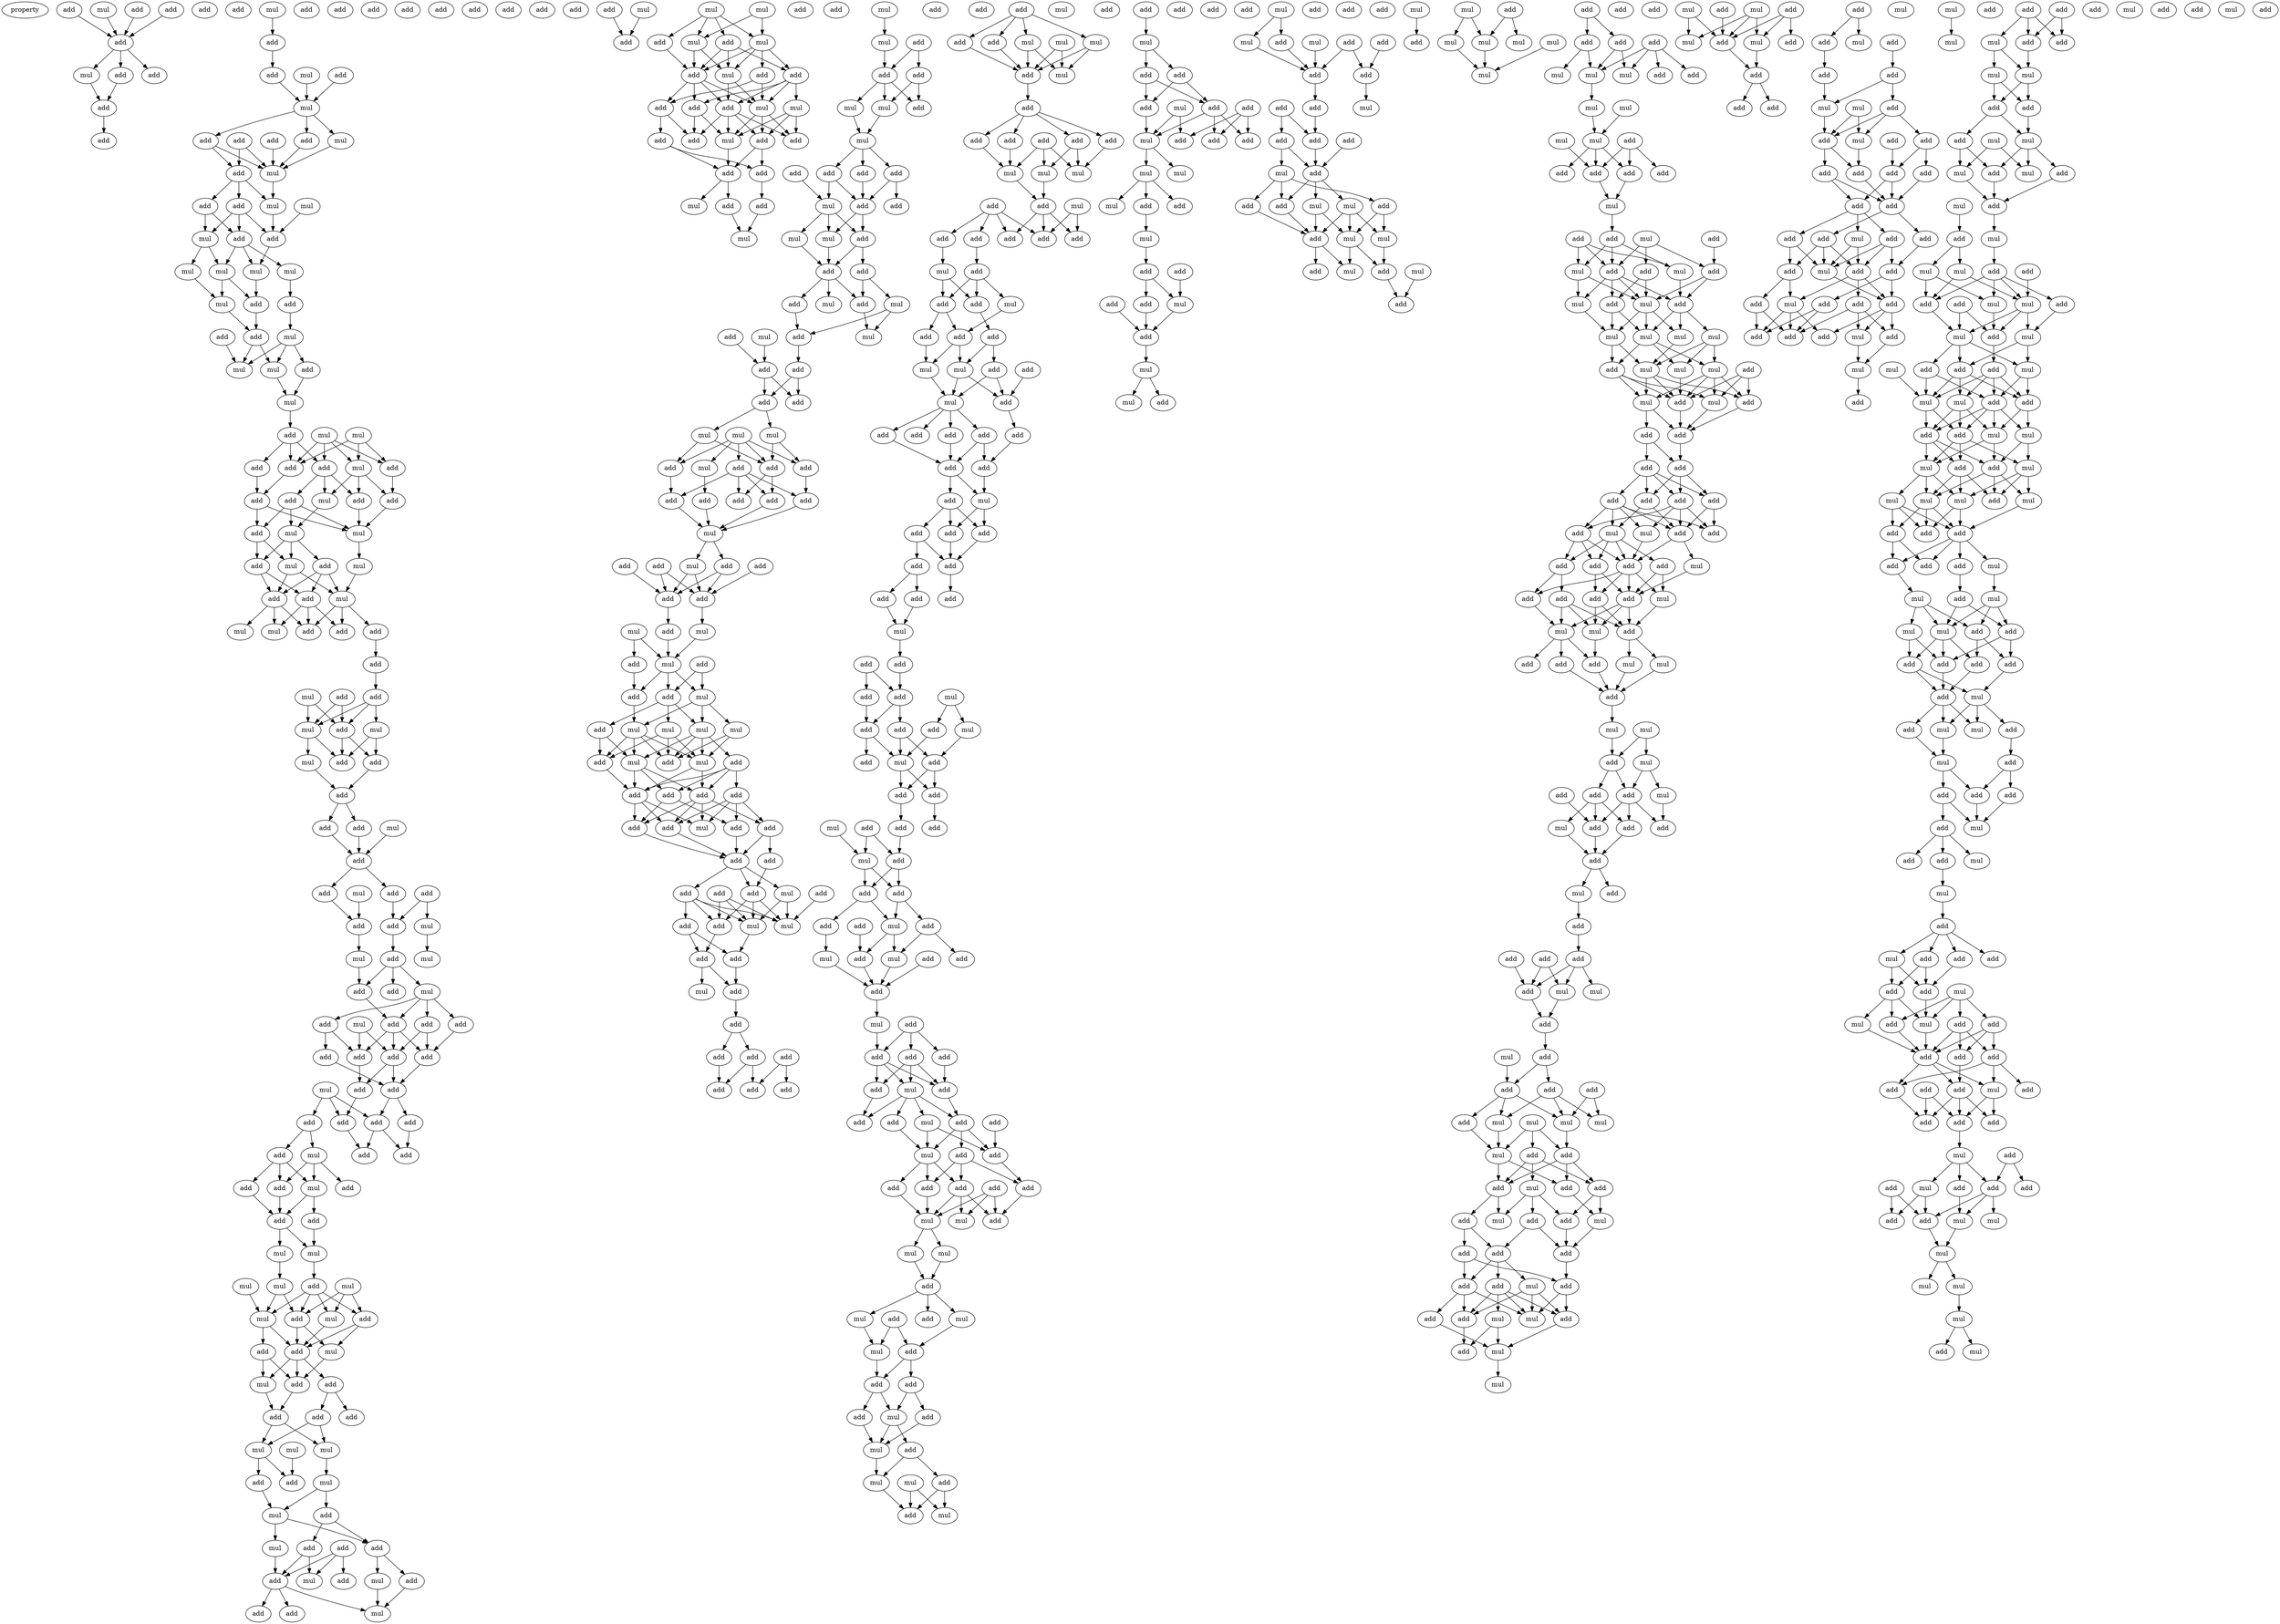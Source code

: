digraph {
    node [fontcolor=black]
    property [mul=2,lf=1.3]
    0 [ label = add ];
    1 [ label = add ];
    2 [ label = mul ];
    3 [ label = add ];
    4 [ label = add ];
    5 [ label = add ];
    6 [ label = mul ];
    7 [ label = add ];
    8 [ label = add ];
    9 [ label = add ];
    10 [ label = add ];
    11 [ label = mul ];
    12 [ label = add ];
    13 [ label = add ];
    14 [ label = add ];
    15 [ label = add ];
    16 [ label = mul ];
    17 [ label = add ];
    18 [ label = add ];
    19 [ label = mul ];
    20 [ label = add ];
    21 [ label = add ];
    22 [ label = mul ];
    23 [ label = add ];
    24 [ label = add ];
    25 [ label = mul ];
    26 [ label = add ];
    27 [ label = add ];
    28 [ label = add ];
    29 [ label = mul ];
    30 [ label = mul ];
    31 [ label = mul ];
    32 [ label = add ];
    33 [ label = add ];
    34 [ label = mul ];
    35 [ label = mul ];
    36 [ label = mul ];
    37 [ label = mul ];
    38 [ label = add ];
    39 [ label = add ];
    40 [ label = mul ];
    41 [ label = add ];
    42 [ label = add ];
    43 [ label = add ];
    44 [ label = mul ];
    45 [ label = add ];
    46 [ label = mul ];
    47 [ label = mul ];
    48 [ label = add ];
    49 [ label = mul ];
    50 [ label = mul ];
    51 [ label = mul ];
    52 [ label = add ];
    53 [ label = add ];
    54 [ label = add ];
    55 [ label = mul ];
    56 [ label = add ];
    57 [ label = add ];
    58 [ label = mul ];
    59 [ label = add ];
    60 [ label = add ];
    61 [ label = add ];
    62 [ label = add ];
    63 [ label = add ];
    64 [ label = mul ];
    65 [ label = mul ];
    66 [ label = add ];
    67 [ label = mul ];
    68 [ label = mul ];
    69 [ label = add ];
    70 [ label = mul ];
    71 [ label = add ];
    72 [ label = add ];
    73 [ label = add ];
    74 [ label = add ];
    75 [ label = mul ];
    76 [ label = add ];
    77 [ label = mul ];
    78 [ label = add ];
    79 [ label = add ];
    80 [ label = mul ];
    81 [ label = add ];
    82 [ label = add ];
    83 [ label = mul ];
    84 [ label = add ];
    85 [ label = mul ];
    86 [ label = add ];
    87 [ label = mul ];
    88 [ label = add ];
    89 [ label = add ];
    90 [ label = add ];
    91 [ label = add ];
    92 [ label = add ];
    93 [ label = mul ];
    94 [ label = add ];
    95 [ label = add ];
    96 [ label = add ];
    97 [ label = mul ];
    98 [ label = add ];
    99 [ label = add ];
    100 [ label = add ];
    101 [ label = add ];
    102 [ label = mul ];
    103 [ label = mul ];
    104 [ label = add ];
    105 [ label = mul ];
    106 [ label = mul ];
    107 [ label = add ];
    108 [ label = add ];
    109 [ label = mul ];
    110 [ label = add ];
    111 [ label = add ];
    112 [ label = add ];
    113 [ label = add ];
    114 [ label = add ];
    115 [ label = add ];
    116 [ label = add ];
    117 [ label = add ];
    118 [ label = mul ];
    119 [ label = add ];
    120 [ label = add ];
    121 [ label = add ];
    122 [ label = add ];
    123 [ label = add ];
    124 [ label = add ];
    125 [ label = add ];
    126 [ label = add ];
    127 [ label = mul ];
    128 [ label = add ];
    129 [ label = add ];
    130 [ label = add ];
    131 [ label = mul ];
    132 [ label = add ];
    133 [ label = add ];
    134 [ label = add ];
    135 [ label = mul ];
    136 [ label = mul ];
    137 [ label = mul ];
    138 [ label = mul ];
    139 [ label = add ];
    140 [ label = mul ];
    141 [ label = mul ];
    142 [ label = add ];
    143 [ label = add ];
    144 [ label = mul ];
    145 [ label = mul ];
    146 [ label = add ];
    147 [ label = add ];
    148 [ label = add ];
    149 [ label = mul ];
    150 [ label = add ];
    151 [ label = add ];
    152 [ label = add ];
    153 [ label = add ];
    154 [ label = mul ];
    155 [ label = mul ];
    156 [ label = mul ];
    157 [ label = mul ];
    158 [ label = add ];
    159 [ label = add ];
    160 [ label = mul ];
    161 [ label = add ];
    162 [ label = add ];
    163 [ label = add ];
    164 [ label = add ];
    165 [ label = mul ];
    166 [ label = add ];
    167 [ label = add ];
    168 [ label = add ];
    169 [ label = mul ];
    170 [ label = mul ];
    171 [ label = add ];
    172 [ label = mul ];
    173 [ label = add ];
    174 [ label = add ];
    175 [ label = add ];
    176 [ label = add ];
    177 [ label = mul ];
    178 [ label = add ];
    179 [ label = mul ];
    180 [ label = add ];
    181 [ label = mul ];
    182 [ label = mul ];
    183 [ label = add ];
    184 [ label = mul ];
    185 [ label = add ];
    186 [ label = add ];
    187 [ label = add ];
    188 [ label = add ];
    189 [ label = mul ];
    190 [ label = mul ];
    191 [ label = add ];
    192 [ label = add ];
    193 [ label = mul ];
    194 [ label = add ];
    195 [ label = mul ];
    196 [ label = add ];
    197 [ label = add ];
    198 [ label = add ];
    199 [ label = add ];
    200 [ label = add ];
    201 [ label = add ];
    202 [ label = add ];
    203 [ label = add ];
    204 [ label = add ];
    205 [ label = mul ];
    206 [ label = mul ];
    207 [ label = mul ];
    208 [ label = mul ];
    209 [ label = add ];
    210 [ label = add ];
    211 [ label = add ];
    212 [ label = add ];
    213 [ label = mul ];
    214 [ label = mul ];
    215 [ label = mul ];
    216 [ label = add ];
    217 [ label = add ];
    218 [ label = add ];
    219 [ label = add ];
    220 [ label = add ];
    221 [ label = add ];
    222 [ label = mul ];
    223 [ label = add ];
    224 [ label = mul ];
    225 [ label = add ];
    226 [ label = mul ];
    227 [ label = add ];
    228 [ label = add ];
    229 [ label = add ];
    230 [ label = add ];
    231 [ label = mul ];
    232 [ label = mul ];
    233 [ label = add ];
    234 [ label = add ];
    235 [ label = mul ];
    236 [ label = mul ];
    237 [ label = add ];
    238 [ label = add ];
    239 [ label = add ];
    240 [ label = add ];
    241 [ label = mul ];
    242 [ label = mul ];
    243 [ label = mul ];
    244 [ label = add ];
    245 [ label = add ];
    246 [ label = add ];
    247 [ label = add ];
    248 [ label = mul ];
    249 [ label = add ];
    250 [ label = add ];
    251 [ label = add ];
    252 [ label = add ];
    253 [ label = add ];
    254 [ label = mul ];
    255 [ label = add ];
    256 [ label = add ];
    257 [ label = add ];
    258 [ label = mul ];
    259 [ label = add ];
    260 [ label = add ];
    261 [ label = add ];
    262 [ label = add ];
    263 [ label = mul ];
    264 [ label = mul ];
    265 [ label = add ];
    266 [ label = mul ];
    267 [ label = add ];
    268 [ label = mul ];
    269 [ label = add ];
    270 [ label = add ];
    271 [ label = mul ];
    272 [ label = mul ];
    273 [ label = add ];
    274 [ label = mul ];
    275 [ label = mul ];
    276 [ label = add ];
    277 [ label = add ];
    278 [ label = mul ];
    279 [ label = mul ];
    280 [ label = add ];
    281 [ label = add ];
    282 [ label = add ];
    283 [ label = add ];
    284 [ label = add ];
    285 [ label = mul ];
    286 [ label = add ];
    287 [ label = add ];
    288 [ label = add ];
    289 [ label = add ];
    290 [ label = add ];
    291 [ label = add ];
    292 [ label = mul ];
    293 [ label = add ];
    294 [ label = add ];
    295 [ label = add ];
    296 [ label = add ];
    297 [ label = mul ];
    298 [ label = mul ];
    299 [ label = add ];
    300 [ label = add ];
    301 [ label = add ];
    302 [ label = add ];
    303 [ label = add ];
    304 [ label = mul ];
    305 [ label = add ];
    306 [ label = add ];
    307 [ label = add ];
    308 [ label = add ];
    309 [ label = add ];
    310 [ label = add ];
    311 [ label = add ];
    312 [ label = add ];
    313 [ label = add ];
    314 [ label = mul ];
    315 [ label = add ];
    316 [ label = mul ];
    317 [ label = mul ];
    318 [ label = add ];
    319 [ label = add ];
    320 [ label = mul ];
    321 [ label = add ];
    322 [ label = add ];
    323 [ label = add ];
    324 [ label = add ];
    325 [ label = add ];
    326 [ label = add ];
    327 [ label = mul ];
    328 [ label = mul ];
    329 [ label = mul ];
    330 [ label = add ];
    331 [ label = mul ];
    332 [ label = add ];
    333 [ label = add ];
    334 [ label = add ];
    335 [ label = add ];
    336 [ label = add ];
    337 [ label = add ];
    338 [ label = mul ];
    339 [ label = add ];
    340 [ label = add ];
    341 [ label = add ];
    342 [ label = mul ];
    343 [ label = add ];
    344 [ label = add ];
    345 [ label = add ];
    346 [ label = mul ];
    347 [ label = mul ];
    348 [ label = add ];
    349 [ label = add ];
    350 [ label = mul ];
    351 [ label = add ];
    352 [ label = add ];
    353 [ label = add ];
    354 [ label = add ];
    355 [ label = add ];
    356 [ label = add ];
    357 [ label = add ];
    358 [ label = add ];
    359 [ label = mul ];
    360 [ label = add ];
    361 [ label = add ];
    362 [ label = add ];
    363 [ label = add ];
    364 [ label = add ];
    365 [ label = add ];
    366 [ label = add ];
    367 [ label = mul ];
    368 [ label = add ];
    369 [ label = add ];
    370 [ label = mul ];
    371 [ label = add ];
    372 [ label = add ];
    373 [ label = mul ];
    374 [ label = add ];
    375 [ label = add ];
    376 [ label = add ];
    377 [ label = mul ];
    378 [ label = add ];
    379 [ label = add ];
    380 [ label = add ];
    381 [ label = add ];
    382 [ label = add ];
    383 [ label = mul ];
    384 [ label = add ];
    385 [ label = add ];
    386 [ label = add ];
    387 [ label = add ];
    388 [ label = mul ];
    389 [ label = add ];
    390 [ label = mul ];
    391 [ label = add ];
    392 [ label = add ];
    393 [ label = add ];
    394 [ label = add ];
    395 [ label = mul ];
    396 [ label = add ];
    397 [ label = add ];
    398 [ label = add ];
    399 [ label = add ];
    400 [ label = add ];
    401 [ label = mul ];
    402 [ label = mul ];
    403 [ label = add ];
    404 [ label = add ];
    405 [ label = mul ];
    406 [ label = add ];
    407 [ label = add ];
    408 [ label = add ];
    409 [ label = mul ];
    410 [ label = add ];
    411 [ label = add ];
    412 [ label = add ];
    413 [ label = add ];
    414 [ label = add ];
    415 [ label = mul ];
    416 [ label = add ];
    417 [ label = add ];
    418 [ label = add ];
    419 [ label = mul ];
    420 [ label = add ];
    421 [ label = add ];
    422 [ label = add ];
    423 [ label = add ];
    424 [ label = add ];
    425 [ label = mul ];
    426 [ label = add ];
    427 [ label = mul ];
    428 [ label = mul ];
    429 [ label = mul ];
    430 [ label = add ];
    431 [ label = add ];
    432 [ label = mul ];
    433 [ label = mul ];
    434 [ label = add ];
    435 [ label = add ];
    436 [ label = mul ];
    437 [ label = add ];
    438 [ label = add ];
    439 [ label = add ];
    440 [ label = add ];
    441 [ label = mul ];
    442 [ label = add ];
    443 [ label = mul ];
    444 [ label = mul ];
    445 [ label = add ];
    446 [ label = mul ];
    447 [ label = add ];
    448 [ label = mul ];
    449 [ label = add ];
    450 [ label = mul ];
    451 [ label = add ];
    452 [ label = add ];
    453 [ label = add ];
    454 [ label = add ];
    455 [ label = mul ];
    456 [ label = add ];
    457 [ label = mul ];
    458 [ label = add ];
    459 [ label = add ];
    460 [ label = add ];
    461 [ label = mul ];
    462 [ label = mul ];
    463 [ label = mul ];
    464 [ label = add ];
    465 [ label = add ];
    466 [ label = mul ];
    467 [ label = add ];
    468 [ label = add ];
    469 [ label = add ];
    470 [ label = add ];
    471 [ label = add ];
    472 [ label = add ];
    473 [ label = mul ];
    474 [ label = add ];
    475 [ label = mul ];
    476 [ label = add ];
    477 [ label = mul ];
    478 [ label = add ];
    479 [ label = mul ];
    480 [ label = add ];
    481 [ label = mul ];
    482 [ label = add ];
    483 [ label = mul ];
    484 [ label = add ];
    485 [ label = add ];
    486 [ label = add ];
    487 [ label = add ];
    488 [ label = mul ];
    489 [ label = add ];
    490 [ label = add ];
    491 [ label = add ];
    492 [ label = add ];
    493 [ label = add ];
    494 [ label = mul ];
    495 [ label = add ];
    496 [ label = mul ];
    497 [ label = mul ];
    498 [ label = add ];
    499 [ label = add ];
    500 [ label = add ];
    501 [ label = mul ];
    502 [ label = mul ];
    503 [ label = add ];
    504 [ label = add ];
    505 [ label = mul ];
    506 [ label = mul ];
    507 [ label = add ];
    508 [ label = add ];
    509 [ label = add ];
    510 [ label = add ];
    511 [ label = mul ];
    512 [ label = add ];
    513 [ label = mul ];
    514 [ label = add ];
    515 [ label = mul ];
    516 [ label = mul ];
    517 [ label = mul ];
    518 [ label = mul ];
    519 [ label = mul ];
    520 [ label = add ];
    521 [ label = add ];
    522 [ label = add ];
    523 [ label = add ];
    524 [ label = mul ];
    525 [ label = add ];
    526 [ label = mul ];
    527 [ label = mul ];
    528 [ label = add ];
    529 [ label = mul ];
    530 [ label = mul ];
    531 [ label = mul ];
    532 [ label = mul ];
    533 [ label = add ];
    534 [ label = add ];
    535 [ label = add ];
    536 [ label = add ];
    537 [ label = add ];
    538 [ label = add ];
    539 [ label = mul ];
    540 [ label = mul ];
    541 [ label = add ];
    542 [ label = add ];
    543 [ label = add ];
    544 [ label = add ];
    545 [ label = add ];
    546 [ label = mul ];
    547 [ label = add ];
    548 [ label = add ];
    549 [ label = mul ];
    550 [ label = add ];
    551 [ label = mul ];
    552 [ label = mul ];
    553 [ label = add ];
    554 [ label = mul ];
    555 [ label = mul ];
    556 [ label = mul ];
    557 [ label = mul ];
    558 [ label = add ];
    559 [ label = mul ];
    560 [ label = mul ];
    561 [ label = mul ];
    562 [ label = add ];
    563 [ label = add ];
    564 [ label = mul ];
    565 [ label = mul ];
    566 [ label = add ];
    567 [ label = add ];
    568 [ label = add ];
    569 [ label = add ];
    570 [ label = add ];
    571 [ label = add ];
    572 [ label = add ];
    573 [ label = add ];
    574 [ label = add ];
    575 [ label = add ];
    576 [ label = mul ];
    577 [ label = add ];
    578 [ label = mul ];
    579 [ label = add ];
    580 [ label = add ];
    581 [ label = add ];
    582 [ label = add ];
    583 [ label = mul ];
    584 [ label = add ];
    585 [ label = add ];
    586 [ label = add ];
    587 [ label = add ];
    588 [ label = add ];
    589 [ label = mul ];
    590 [ label = add ];
    591 [ label = mul ];
    592 [ label = mul ];
    593 [ label = add ];
    594 [ label = add ];
    595 [ label = mul ];
    596 [ label = mul ];
    597 [ label = add ];
    598 [ label = add ];
    599 [ label = mul ];
    600 [ label = mul ];
    601 [ label = add ];
    602 [ label = mul ];
    603 [ label = add ];
    604 [ label = add ];
    605 [ label = mul ];
    606 [ label = add ];
    607 [ label = add ];
    608 [ label = add ];
    609 [ label = mul ];
    610 [ label = add ];
    611 [ label = add ];
    612 [ label = mul ];
    613 [ label = add ];
    614 [ label = add ];
    615 [ label = add ];
    616 [ label = add ];
    617 [ label = add ];
    618 [ label = mul ];
    619 [ label = add ];
    620 [ label = mul ];
    621 [ label = add ];
    622 [ label = add ];
    623 [ label = mul ];
    624 [ label = add ];
    625 [ label = add ];
    626 [ label = add ];
    627 [ label = mul ];
    628 [ label = mul ];
    629 [ label = mul ];
    630 [ label = add ];
    631 [ label = mul ];
    632 [ label = add ];
    633 [ label = add ];
    634 [ label = mul ];
    635 [ label = mul ];
    636 [ label = add ];
    637 [ label = add ];
    638 [ label = add ];
    639 [ label = mul ];
    640 [ label = add ];
    641 [ label = add ];
    642 [ label = add ];
    643 [ label = mul ];
    644 [ label = add ];
    645 [ label = add ];
    646 [ label = add ];
    647 [ label = mul ];
    648 [ label = add ];
    649 [ label = add ];
    650 [ label = add ];
    651 [ label = add ];
    652 [ label = mul ];
    653 [ label = mul ];
    654 [ label = add ];
    655 [ label = add ];
    656 [ label = add ];
    657 [ label = mul ];
    658 [ label = mul ];
    659 [ label = add ];
    660 [ label = mul ];
    661 [ label = mul ];
    662 [ label = add ];
    663 [ label = add ];
    664 [ label = mul ];
    665 [ label = mul ];
    666 [ label = add ];
    667 [ label = add ];
    668 [ label = add ];
    669 [ label = add ];
    670 [ label = add ];
    671 [ label = add ];
    672 [ label = add ];
    673 [ label = mul ];
    674 [ label = mul ];
    675 [ label = add ];
    676 [ label = add ];
    677 [ label = mul ];
    678 [ label = add ];
    679 [ label = mul ];
    680 [ label = mul ];
    681 [ label = add ];
    682 [ label = add ];
    683 [ label = add ];
    684 [ label = add ];
    685 [ label = add ];
    686 [ label = add ];
    687 [ label = add ];
    688 [ label = add ];
    689 [ label = add ];
    690 [ label = add ];
    691 [ label = add ];
    692 [ label = add ];
    693 [ label = mul ];
    694 [ label = add ];
    695 [ label = add ];
    696 [ label = add ];
    697 [ label = mul ];
    698 [ label = add ];
    699 [ label = mul ];
    700 [ label = add ];
    701 [ label = add ];
    702 [ label = add ];
    703 [ label = add ];
    704 [ label = mul ];
    705 [ label = add ];
    706 [ label = add ];
    707 [ label = add ];
    708 [ label = add ];
    709 [ label = mul ];
    710 [ label = mul ];
    711 [ label = add ];
    712 [ label = add ];
    713 [ label = mul ];
    714 [ label = add ];
    715 [ label = add ];
    716 [ label = add ];
    717 [ label = mul ];
    718 [ label = add ];
    719 [ label = mul ];
    720 [ label = mul ];
    721 [ label = add ];
    722 [ label = add ];
    723 [ label = mul ];
    724 [ label = mul ];
    725 [ label = add ];
    726 [ label = add ];
    727 [ label = mul ];
    728 [ label = add ];
    729 [ label = mul ];
    730 [ label = add ];
    731 [ label = add ];
    732 [ label = mul ];
    733 [ label = mul ];
    734 [ label = add ];
    735 [ label = add ];
    736 [ label = add ];
    737 [ label = mul ];
    738 [ label = mul ];
    739 [ label = add ];
    740 [ label = add ];
    741 [ label = mul ];
    742 [ label = add ];
    743 [ label = mul ];
    744 [ label = add ];
    745 [ label = mul ];
    746 [ label = mul ];
    747 [ label = add ];
    748 [ label = add ];
    749 [ label = mul ];
    750 [ label = add ];
    751 [ label = mul ];
    752 [ label = add ];
    753 [ label = add ];
    754 [ label = mul ];
    755 [ label = mul ];
    756 [ label = mul ];
    757 [ label = mul ];
    758 [ label = add ];
    759 [ label = add ];
    760 [ label = mul ];
    761 [ label = add ];
    762 [ label = mul ];
    763 [ label = add ];
    764 [ label = add ];
    765 [ label = mul ];
    766 [ label = mul ];
    767 [ label = mul ];
    768 [ label = mul ];
    769 [ label = add ];
    770 [ label = add ];
    771 [ label = add ];
    772 [ label = add ];
    773 [ label = add ];
    774 [ label = mul ];
    775 [ label = add ];
    776 [ label = mul ];
    777 [ label = add ];
    778 [ label = mul ];
    779 [ label = mul ];
    780 [ label = add ];
    781 [ label = mul ];
    782 [ label = add ];
    783 [ label = add ];
    784 [ label = add ];
    785 [ label = add ];
    786 [ label = add ];
    787 [ label = add ];
    788 [ label = mul ];
    789 [ label = add ];
    790 [ label = add ];
    791 [ label = mul ];
    792 [ label = mul ];
    793 [ label = add ];
    794 [ label = mul ];
    795 [ label = mul ];
    796 [ label = add ];
    797 [ label = add ];
    798 [ label = add ];
    799 [ label = add ];
    800 [ label = mul ];
    801 [ label = add ];
    802 [ label = add ];
    803 [ label = mul ];
    804 [ label = add ];
    805 [ label = mul ];
    806 [ label = add ];
    807 [ label = mul ];
    808 [ label = add ];
    809 [ label = add ];
    810 [ label = add ];
    811 [ label = mul ];
    812 [ label = add ];
    813 [ label = add ];
    814 [ label = mul ];
    815 [ label = add ];
    816 [ label = add ];
    817 [ label = add ];
    818 [ label = mul ];
    819 [ label = add ];
    820 [ label = add ];
    821 [ label = add ];
    822 [ label = add ];
    823 [ label = add ];
    824 [ label = add ];
    825 [ label = mul ];
    826 [ label = add ];
    827 [ label = add ];
    828 [ label = add ];
    829 [ label = add ];
    830 [ label = mul ];
    831 [ label = add ];
    832 [ label = add ];
    833 [ label = mul ];
    834 [ label = add ];
    835 [ label = add ];
    836 [ label = add ];
    837 [ label = add ];
    838 [ label = mul ];
    839 [ label = add ];
    840 [ label = mul ];
    841 [ label = add ];
    842 [ label = mul ];
    843 [ label = mul ];
    844 [ label = mul ];
    845 [ label = mul ];
    846 [ label = mul ];
    847 [ label = add ];
    848 [ label = mul ];
    849 [ label = add ];
    0 -> 5 [ name = 0 ];
    2 -> 5 [ name = 1 ];
    3 -> 5 [ name = 2 ];
    4 -> 5 [ name = 3 ];
    5 -> 6 [ name = 4 ];
    5 -> 8 [ name = 5 ];
    5 -> 9 [ name = 6 ];
    6 -> 10 [ name = 7 ];
    8 -> 10 [ name = 8 ];
    10 -> 14 [ name = 9 ];
    11 -> 15 [ name = 10 ];
    15 -> 18 [ name = 11 ];
    16 -> 19 [ name = 12 ];
    17 -> 19 [ name = 13 ];
    18 -> 19 [ name = 14 ];
    19 -> 20 [ name = 15 ];
    19 -> 22 [ name = 16 ];
    19 -> 23 [ name = 17 ];
    20 -> 25 [ name = 18 ];
    20 -> 26 [ name = 19 ];
    21 -> 25 [ name = 20 ];
    22 -> 25 [ name = 21 ];
    23 -> 25 [ name = 22 ];
    24 -> 25 [ name = 23 ];
    24 -> 26 [ name = 24 ];
    25 -> 30 [ name = 25 ];
    26 -> 27 [ name = 26 ];
    26 -> 28 [ name = 27 ];
    26 -> 30 [ name = 28 ];
    27 -> 31 [ name = 29 ];
    27 -> 32 [ name = 30 ];
    27 -> 33 [ name = 31 ];
    28 -> 31 [ name = 32 ];
    28 -> 33 [ name = 33 ];
    29 -> 32 [ name = 34 ];
    30 -> 32 [ name = 35 ];
    31 -> 35 [ name = 36 ];
    31 -> 37 [ name = 37 ];
    32 -> 34 [ name = 38 ];
    33 -> 34 [ name = 39 ];
    33 -> 36 [ name = 40 ];
    33 -> 37 [ name = 41 ];
    34 -> 38 [ name = 42 ];
    35 -> 40 [ name = 43 ];
    36 -> 39 [ name = 44 ];
    37 -> 38 [ name = 45 ];
    37 -> 40 [ name = 46 ];
    38 -> 42 [ name = 47 ];
    39 -> 44 [ name = 48 ];
    40 -> 42 [ name = 49 ];
    42 -> 46 [ name = 50 ];
    42 -> 47 [ name = 51 ];
    43 -> 46 [ name = 52 ];
    44 -> 45 [ name = 53 ];
    44 -> 46 [ name = 54 ];
    44 -> 47 [ name = 55 ];
    45 -> 49 [ name = 56 ];
    47 -> 49 [ name = 57 ];
    49 -> 52 [ name = 58 ];
    50 -> 53 [ name = 59 ];
    50 -> 54 [ name = 60 ];
    50 -> 55 [ name = 61 ];
    51 -> 53 [ name = 62 ];
    51 -> 54 [ name = 63 ];
    51 -> 55 [ name = 64 ];
    51 -> 57 [ name = 65 ];
    52 -> 54 [ name = 66 ];
    52 -> 56 [ name = 67 ];
    52 -> 57 [ name = 68 ];
    53 -> 59 [ name = 69 ];
    54 -> 60 [ name = 70 ];
    55 -> 58 [ name = 71 ];
    55 -> 59 [ name = 72 ];
    55 -> 61 [ name = 73 ];
    56 -> 60 [ name = 74 ];
    57 -> 58 [ name = 75 ];
    57 -> 61 [ name = 76 ];
    57 -> 62 [ name = 77 ];
    58 -> 65 [ name = 78 ];
    59 -> 64 [ name = 79 ];
    60 -> 63 [ name = 80 ];
    60 -> 64 [ name = 81 ];
    61 -> 64 [ name = 82 ];
    62 -> 63 [ name = 83 ];
    62 -> 64 [ name = 84 ];
    62 -> 65 [ name = 85 ];
    63 -> 66 [ name = 86 ];
    63 -> 67 [ name = 87 ];
    64 -> 68 [ name = 88 ];
    65 -> 66 [ name = 89 ];
    65 -> 67 [ name = 90 ];
    65 -> 69 [ name = 91 ];
    66 -> 71 [ name = 92 ];
    66 -> 72 [ name = 93 ];
    67 -> 70 [ name = 94 ];
    67 -> 71 [ name = 95 ];
    68 -> 70 [ name = 96 ];
    69 -> 70 [ name = 97 ];
    69 -> 71 [ name = 98 ];
    69 -> 72 [ name = 99 ];
    70 -> 73 [ name = 100 ];
    70 -> 74 [ name = 101 ];
    70 -> 76 [ name = 102 ];
    71 -> 74 [ name = 103 ];
    71 -> 75 [ name = 104 ];
    71 -> 77 [ name = 105 ];
    72 -> 74 [ name = 106 ];
    72 -> 75 [ name = 107 ];
    72 -> 76 [ name = 108 ];
    73 -> 78 [ name = 109 ];
    78 -> 82 [ name = 110 ];
    79 -> 84 [ name = 111 ];
    79 -> 85 [ name = 112 ];
    80 -> 84 [ name = 113 ];
    80 -> 85 [ name = 114 ];
    82 -> 83 [ name = 115 ];
    82 -> 84 [ name = 116 ];
    82 -> 85 [ name = 117 ];
    83 -> 88 [ name = 118 ];
    83 -> 89 [ name = 119 ];
    84 -> 88 [ name = 120 ];
    84 -> 89 [ name = 121 ];
    85 -> 87 [ name = 122 ];
    85 -> 89 [ name = 123 ];
    87 -> 90 [ name = 124 ];
    88 -> 90 [ name = 125 ];
    90 -> 91 [ name = 126 ];
    90 -> 94 [ name = 127 ];
    91 -> 95 [ name = 128 ];
    93 -> 95 [ name = 129 ];
    94 -> 95 [ name = 130 ];
    95 -> 98 [ name = 131 ];
    95 -> 99 [ name = 132 ];
    96 -> 100 [ name = 133 ];
    96 -> 102 [ name = 134 ];
    97 -> 101 [ name = 135 ];
    98 -> 100 [ name = 136 ];
    99 -> 101 [ name = 137 ];
    100 -> 104 [ name = 138 ];
    101 -> 105 [ name = 139 ];
    102 -> 103 [ name = 140 ];
    104 -> 106 [ name = 141 ];
    104 -> 107 [ name = 142 ];
    104 -> 108 [ name = 143 ];
    105 -> 107 [ name = 144 ];
    106 -> 110 [ name = 145 ];
    106 -> 111 [ name = 146 ];
    106 -> 112 [ name = 147 ];
    106 -> 113 [ name = 148 ];
    107 -> 112 [ name = 149 ];
    109 -> 115 [ name = 150 ];
    109 -> 117 [ name = 151 ];
    110 -> 114 [ name = 152 ];
    110 -> 117 [ name = 153 ];
    111 -> 114 [ name = 154 ];
    112 -> 114 [ name = 155 ];
    112 -> 115 [ name = 156 ];
    112 -> 117 [ name = 157 ];
    113 -> 115 [ name = 158 ];
    113 -> 116 [ name = 159 ];
    114 -> 120 [ name = 160 ];
    115 -> 119 [ name = 161 ];
    116 -> 120 [ name = 162 ];
    117 -> 119 [ name = 163 ];
    117 -> 120 [ name = 164 ];
    118 -> 121 [ name = 165 ];
    118 -> 123 [ name = 166 ];
    118 -> 124 [ name = 167 ];
    119 -> 124 [ name = 168 ];
    120 -> 122 [ name = 169 ];
    120 -> 123 [ name = 170 ];
    121 -> 125 [ name = 171 ];
    121 -> 127 [ name = 172 ];
    122 -> 126 [ name = 173 ];
    123 -> 126 [ name = 174 ];
    123 -> 128 [ name = 175 ];
    124 -> 128 [ name = 176 ];
    125 -> 129 [ name = 177 ];
    125 -> 130 [ name = 178 ];
    125 -> 131 [ name = 179 ];
    127 -> 130 [ name = 180 ];
    127 -> 131 [ name = 181 ];
    127 -> 132 [ name = 182 ];
    129 -> 133 [ name = 183 ];
    130 -> 133 [ name = 184 ];
    131 -> 133 [ name = 185 ];
    131 -> 134 [ name = 186 ];
    133 -> 135 [ name = 187 ];
    133 -> 136 [ name = 188 ];
    134 -> 136 [ name = 189 ];
    135 -> 137 [ name = 190 ];
    136 -> 139 [ name = 191 ];
    137 -> 143 [ name = 192 ];
    137 -> 144 [ name = 193 ];
    138 -> 141 [ name = 194 ];
    138 -> 142 [ name = 195 ];
    138 -> 143 [ name = 196 ];
    139 -> 141 [ name = 197 ];
    139 -> 142 [ name = 198 ];
    139 -> 143 [ name = 199 ];
    139 -> 144 [ name = 200 ];
    140 -> 144 [ name = 201 ];
    141 -> 146 [ name = 202 ];
    142 -> 145 [ name = 203 ];
    142 -> 146 [ name = 204 ];
    143 -> 145 [ name = 205 ];
    143 -> 146 [ name = 206 ];
    144 -> 146 [ name = 207 ];
    144 -> 147 [ name = 208 ];
    145 -> 148 [ name = 209 ];
    146 -> 148 [ name = 210 ];
    146 -> 149 [ name = 211 ];
    146 -> 150 [ name = 212 ];
    147 -> 148 [ name = 213 ];
    147 -> 149 [ name = 214 ];
    148 -> 152 [ name = 215 ];
    149 -> 152 [ name = 216 ];
    150 -> 151 [ name = 217 ];
    150 -> 153 [ name = 218 ];
    151 -> 155 [ name = 219 ];
    151 -> 156 [ name = 220 ];
    152 -> 155 [ name = 221 ];
    152 -> 156 [ name = 222 ];
    154 -> 158 [ name = 223 ];
    155 -> 157 [ name = 224 ];
    156 -> 158 [ name = 225 ];
    156 -> 159 [ name = 226 ];
    157 -> 160 [ name = 227 ];
    157 -> 161 [ name = 228 ];
    159 -> 160 [ name = 229 ];
    160 -> 163 [ name = 230 ];
    160 -> 165 [ name = 231 ];
    161 -> 162 [ name = 232 ];
    161 -> 163 [ name = 233 ];
    162 -> 166 [ name = 234 ];
    162 -> 170 [ name = 235 ];
    163 -> 167 [ name = 236 ];
    163 -> 169 [ name = 237 ];
    164 -> 166 [ name = 238 ];
    164 -> 168 [ name = 239 ];
    164 -> 170 [ name = 240 ];
    165 -> 166 [ name = 241 ];
    166 -> 171 [ name = 242 ];
    166 -> 172 [ name = 243 ];
    166 -> 173 [ name = 244 ];
    167 -> 172 [ name = 245 ];
    169 -> 172 [ name = 246 ];
    176 -> 178 [ name = 247 ];
    177 -> 178 [ name = 248 ];
    179 -> 182 [ name = 249 ];
    179 -> 183 [ name = 250 ];
    179 -> 184 [ name = 251 ];
    179 -> 185 [ name = 252 ];
    181 -> 182 [ name = 253 ];
    181 -> 184 [ name = 254 ];
    182 -> 186 [ name = 255 ];
    182 -> 187 [ name = 256 ];
    182 -> 188 [ name = 257 ];
    182 -> 189 [ name = 258 ];
    183 -> 188 [ name = 259 ];
    184 -> 188 [ name = 260 ];
    184 -> 189 [ name = 261 ];
    185 -> 186 [ name = 262 ];
    185 -> 188 [ name = 263 ];
    185 -> 189 [ name = 264 ];
    186 -> 190 [ name = 265 ];
    186 -> 191 [ name = 266 ];
    186 -> 192 [ name = 267 ];
    186 -> 193 [ name = 268 ];
    187 -> 193 [ name = 269 ];
    187 -> 194 [ name = 270 ];
    188 -> 191 [ name = 271 ];
    188 -> 192 [ name = 272 ];
    188 -> 193 [ name = 273 ];
    188 -> 194 [ name = 274 ];
    189 -> 192 [ name = 275 ];
    189 -> 193 [ name = 276 ];
    190 -> 195 [ name = 277 ];
    190 -> 197 [ name = 278 ];
    190 -> 198 [ name = 279 ];
    191 -> 195 [ name = 280 ];
    191 -> 199 [ name = 281 ];
    192 -> 195 [ name = 282 ];
    192 -> 197 [ name = 283 ];
    192 -> 198 [ name = 284 ];
    192 -> 199 [ name = 285 ];
    193 -> 195 [ name = 286 ];
    193 -> 197 [ name = 287 ];
    193 -> 198 [ name = 288 ];
    194 -> 196 [ name = 289 ];
    194 -> 199 [ name = 290 ];
    195 -> 200 [ name = 291 ];
    196 -> 200 [ name = 292 ];
    196 -> 201 [ name = 293 ];
    197 -> 200 [ name = 294 ];
    197 -> 201 [ name = 295 ];
    200 -> 202 [ name = 296 ];
    200 -> 205 [ name = 297 ];
    201 -> 204 [ name = 298 ];
    202 -> 207 [ name = 299 ];
    204 -> 207 [ name = 300 ];
    206 -> 208 [ name = 301 ];
    208 -> 210 [ name = 302 ];
    209 -> 210 [ name = 303 ];
    209 -> 211 [ name = 304 ];
    210 -> 212 [ name = 305 ];
    210 -> 213 [ name = 306 ];
    210 -> 214 [ name = 307 ];
    211 -> 212 [ name = 308 ];
    211 -> 213 [ name = 309 ];
    213 -> 215 [ name = 310 ];
    214 -> 215 [ name = 311 ];
    215 -> 216 [ name = 312 ];
    215 -> 217 [ name = 313 ];
    215 -> 220 [ name = 314 ];
    216 -> 221 [ name = 315 ];
    216 -> 223 [ name = 316 ];
    217 -> 221 [ name = 317 ];
    217 -> 222 [ name = 318 ];
    218 -> 222 [ name = 319 ];
    220 -> 221 [ name = 320 ];
    221 -> 225 [ name = 321 ];
    221 -> 226 [ name = 322 ];
    222 -> 224 [ name = 323 ];
    222 -> 225 [ name = 324 ];
    222 -> 226 [ name = 325 ];
    224 -> 227 [ name = 326 ];
    225 -> 227 [ name = 327 ];
    225 -> 228 [ name = 328 ];
    226 -> 227 [ name = 329 ];
    227 -> 229 [ name = 330 ];
    227 -> 230 [ name = 331 ];
    227 -> 231 [ name = 332 ];
    228 -> 230 [ name = 333 ];
    228 -> 232 [ name = 334 ];
    229 -> 234 [ name = 335 ];
    230 -> 235 [ name = 336 ];
    232 -> 234 [ name = 337 ];
    232 -> 235 [ name = 338 ];
    233 -> 237 [ name = 339 ];
    234 -> 238 [ name = 340 ];
    236 -> 237 [ name = 341 ];
    237 -> 239 [ name = 342 ];
    237 -> 240 [ name = 343 ];
    238 -> 239 [ name = 344 ];
    238 -> 240 [ name = 345 ];
    239 -> 242 [ name = 346 ];
    239 -> 243 [ name = 347 ];
    241 -> 244 [ name = 348 ];
    241 -> 245 [ name = 349 ];
    241 -> 246 [ name = 350 ];
    241 -> 247 [ name = 351 ];
    241 -> 248 [ name = 352 ];
    242 -> 244 [ name = 353 ];
    242 -> 246 [ name = 354 ];
    243 -> 246 [ name = 355 ];
    243 -> 247 [ name = 356 ];
    244 -> 252 [ name = 357 ];
    245 -> 249 [ name = 358 ];
    245 -> 251 [ name = 359 ];
    245 -> 252 [ name = 360 ];
    245 -> 253 [ name = 361 ];
    246 -> 249 [ name = 362 ];
    246 -> 253 [ name = 363 ];
    247 -> 251 [ name = 364 ];
    248 -> 250 [ name = 365 ];
    250 -> 254 [ name = 366 ];
    251 -> 254 [ name = 367 ];
    252 -> 254 [ name = 368 ];
    253 -> 254 [ name = 369 ];
    254 -> 258 [ name = 370 ];
    254 -> 259 [ name = 371 ];
    255 -> 261 [ name = 372 ];
    256 -> 260 [ name = 373 ];
    256 -> 261 [ name = 374 ];
    257 -> 260 [ name = 375 ];
    258 -> 260 [ name = 376 ];
    258 -> 261 [ name = 377 ];
    259 -> 260 [ name = 378 ];
    259 -> 261 [ name = 379 ];
    260 -> 262 [ name = 380 ];
    261 -> 264 [ name = 381 ];
    262 -> 266 [ name = 382 ];
    263 -> 265 [ name = 383 ];
    263 -> 266 [ name = 384 ];
    264 -> 266 [ name = 385 ];
    265 -> 270 [ name = 386 ];
    266 -> 268 [ name = 387 ];
    266 -> 269 [ name = 388 ];
    266 -> 270 [ name = 389 ];
    267 -> 268 [ name = 390 ];
    267 -> 269 [ name = 391 ];
    268 -> 272 [ name = 392 ];
    268 -> 274 [ name = 393 ];
    268 -> 275 [ name = 394 ];
    269 -> 271 [ name = 395 ];
    269 -> 273 [ name = 396 ];
    269 -> 274 [ name = 397 ];
    270 -> 275 [ name = 398 ];
    271 -> 276 [ name = 399 ];
    271 -> 277 [ name = 400 ];
    271 -> 279 [ name = 401 ];
    272 -> 277 [ name = 402 ];
    272 -> 279 [ name = 403 ];
    273 -> 276 [ name = 404 ];
    273 -> 278 [ name = 405 ];
    274 -> 277 [ name = 406 ];
    274 -> 278 [ name = 407 ];
    274 -> 279 [ name = 408 ];
    274 -> 280 [ name = 409 ];
    275 -> 276 [ name = 410 ];
    275 -> 277 [ name = 411 ];
    275 -> 278 [ name = 412 ];
    275 -> 279 [ name = 413 ];
    276 -> 281 [ name = 414 ];
    278 -> 281 [ name = 415 ];
    278 -> 282 [ name = 416 ];
    278 -> 284 [ name = 417 ];
    279 -> 281 [ name = 418 ];
    279 -> 284 [ name = 419 ];
    280 -> 281 [ name = 420 ];
    280 -> 282 [ name = 421 ];
    280 -> 283 [ name = 422 ];
    280 -> 284 [ name = 423 ];
    281 -> 285 [ name = 424 ];
    281 -> 286 [ name = 425 ];
    281 -> 288 [ name = 426 ];
    282 -> 287 [ name = 427 ];
    282 -> 288 [ name = 428 ];
    283 -> 285 [ name = 429 ];
    283 -> 286 [ name = 430 ];
    283 -> 287 [ name = 431 ];
    283 -> 289 [ name = 432 ];
    284 -> 285 [ name = 433 ];
    284 -> 286 [ name = 434 ];
    284 -> 288 [ name = 435 ];
    284 -> 289 [ name = 436 ];
    286 -> 291 [ name = 437 ];
    287 -> 291 [ name = 438 ];
    288 -> 291 [ name = 439 ];
    289 -> 290 [ name = 440 ];
    289 -> 291 [ name = 441 ];
    290 -> 296 [ name = 442 ];
    291 -> 292 [ name = 443 ];
    291 -> 293 [ name = 444 ];
    291 -> 296 [ name = 445 ];
    292 -> 297 [ name = 446 ];
    292 -> 298 [ name = 447 ];
    293 -> 297 [ name = 448 ];
    293 -> 298 [ name = 449 ];
    293 -> 299 [ name = 450 ];
    293 -> 300 [ name = 451 ];
    294 -> 298 [ name = 452 ];
    295 -> 297 [ name = 453 ];
    295 -> 298 [ name = 454 ];
    295 -> 299 [ name = 455 ];
    296 -> 297 [ name = 456 ];
    296 -> 298 [ name = 457 ];
    296 -> 299 [ name = 458 ];
    297 -> 302 [ name = 459 ];
    299 -> 301 [ name = 460 ];
    300 -> 301 [ name = 461 ];
    300 -> 302 [ name = 462 ];
    301 -> 304 [ name = 463 ];
    301 -> 305 [ name = 464 ];
    302 -> 305 [ name = 465 ];
    305 -> 306 [ name = 466 ];
    306 -> 308 [ name = 467 ];
    306 -> 309 [ name = 468 ];
    307 -> 311 [ name = 469 ];
    307 -> 312 [ name = 470 ];
    308 -> 310 [ name = 471 ];
    308 -> 311 [ name = 472 ];
    309 -> 310 [ name = 473 ];
    313 -> 314 [ name = 474 ];
    313 -> 315 [ name = 475 ];
    313 -> 317 [ name = 476 ];
    313 -> 318 [ name = 477 ];
    314 -> 319 [ name = 478 ];
    314 -> 320 [ name = 479 ];
    315 -> 319 [ name = 480 ];
    316 -> 319 [ name = 481 ];
    316 -> 320 [ name = 482 ];
    317 -> 319 [ name = 483 ];
    317 -> 320 [ name = 484 ];
    318 -> 319 [ name = 485 ];
    319 -> 321 [ name = 486 ];
    321 -> 323 [ name = 487 ];
    321 -> 324 [ name = 488 ];
    321 -> 325 [ name = 489 ];
    321 -> 326 [ name = 490 ];
    322 -> 327 [ name = 491 ];
    322 -> 328 [ name = 492 ];
    322 -> 329 [ name = 493 ];
    323 -> 329 [ name = 494 ];
    324 -> 327 [ name = 495 ];
    324 -> 329 [ name = 496 ];
    325 -> 328 [ name = 497 ];
    326 -> 328 [ name = 498 ];
    327 -> 330 [ name = 499 ];
    328 -> 330 [ name = 500 ];
    330 -> 333 [ name = 501 ];
    330 -> 335 [ name = 502 ];
    330 -> 336 [ name = 503 ];
    331 -> 335 [ name = 504 ];
    331 -> 336 [ name = 505 ];
    332 -> 333 [ name = 506 ];
    332 -> 334 [ name = 507 ];
    332 -> 336 [ name = 508 ];
    332 -> 337 [ name = 509 ];
    334 -> 339 [ name = 510 ];
    337 -> 338 [ name = 511 ];
    338 -> 340 [ name = 512 ];
    338 -> 341 [ name = 513 ];
    339 -> 340 [ name = 514 ];
    339 -> 341 [ name = 515 ];
    339 -> 342 [ name = 516 ];
    340 -> 343 [ name = 517 ];
    340 -> 344 [ name = 518 ];
    341 -> 345 [ name = 519 ];
    342 -> 343 [ name = 520 ];
    343 -> 346 [ name = 521 ];
    343 -> 347 [ name = 522 ];
    344 -> 347 [ name = 523 ];
    345 -> 346 [ name = 524 ];
    345 -> 348 [ name = 525 ];
    346 -> 350 [ name = 526 ];
    346 -> 351 [ name = 527 ];
    347 -> 350 [ name = 528 ];
    348 -> 350 [ name = 529 ];
    348 -> 351 [ name = 530 ];
    349 -> 351 [ name = 531 ];
    350 -> 353 [ name = 532 ];
    350 -> 354 [ name = 533 ];
    350 -> 355 [ name = 534 ];
    350 -> 356 [ name = 535 ];
    351 -> 352 [ name = 536 ];
    352 -> 357 [ name = 537 ];
    353 -> 358 [ name = 538 ];
    354 -> 358 [ name = 539 ];
    355 -> 357 [ name = 540 ];
    355 -> 358 [ name = 541 ];
    357 -> 359 [ name = 542 ];
    358 -> 359 [ name = 543 ];
    358 -> 360 [ name = 544 ];
    359 -> 362 [ name = 545 ];
    359 -> 363 [ name = 546 ];
    360 -> 361 [ name = 547 ];
    360 -> 362 [ name = 548 ];
    360 -> 363 [ name = 549 ];
    361 -> 364 [ name = 550 ];
    361 -> 365 [ name = 551 ];
    362 -> 365 [ name = 552 ];
    363 -> 365 [ name = 553 ];
    364 -> 366 [ name = 554 ];
    364 -> 368 [ name = 555 ];
    365 -> 369 [ name = 556 ];
    366 -> 370 [ name = 557 ];
    368 -> 370 [ name = 558 ];
    370 -> 371 [ name = 559 ];
    371 -> 376 [ name = 560 ];
    372 -> 375 [ name = 561 ];
    372 -> 376 [ name = 562 ];
    373 -> 377 [ name = 563 ];
    373 -> 378 [ name = 564 ];
    375 -> 379 [ name = 565 ];
    376 -> 379 [ name = 566 ];
    376 -> 380 [ name = 567 ];
    377 -> 382 [ name = 568 ];
    378 -> 383 [ name = 569 ];
    379 -> 381 [ name = 570 ];
    379 -> 383 [ name = 571 ];
    380 -> 382 [ name = 572 ];
    380 -> 383 [ name = 573 ];
    382 -> 384 [ name = 574 ];
    382 -> 385 [ name = 575 ];
    383 -> 384 [ name = 576 ];
    383 -> 385 [ name = 577 ];
    384 -> 386 [ name = 578 ];
    385 -> 387 [ name = 579 ];
    386 -> 391 [ name = 580 ];
    388 -> 390 [ name = 581 ];
    389 -> 390 [ name = 582 ];
    389 -> 391 [ name = 583 ];
    390 -> 392 [ name = 584 ];
    390 -> 393 [ name = 585 ];
    391 -> 392 [ name = 586 ];
    391 -> 393 [ name = 587 ];
    392 -> 394 [ name = 588 ];
    392 -> 395 [ name = 589 ];
    393 -> 395 [ name = 590 ];
    393 -> 397 [ name = 591 ];
    394 -> 398 [ name = 592 ];
    394 -> 402 [ name = 593 ];
    395 -> 400 [ name = 594 ];
    395 -> 402 [ name = 595 ];
    396 -> 400 [ name = 596 ];
    397 -> 401 [ name = 597 ];
    399 -> 403 [ name = 598 ];
    400 -> 403 [ name = 599 ];
    401 -> 403 [ name = 600 ];
    402 -> 403 [ name = 601 ];
    403 -> 405 [ name = 602 ];
    404 -> 406 [ name = 603 ];
    404 -> 407 [ name = 604 ];
    404 -> 408 [ name = 605 ];
    405 -> 406 [ name = 606 ];
    406 -> 409 [ name = 607 ];
    406 -> 410 [ name = 608 ];
    406 -> 411 [ name = 609 ];
    407 -> 409 [ name = 610 ];
    407 -> 410 [ name = 611 ];
    407 -> 411 [ name = 612 ];
    408 -> 411 [ name = 613 ];
    409 -> 413 [ name = 614 ];
    409 -> 414 [ name = 615 ];
    409 -> 415 [ name = 616 ];
    409 -> 416 [ name = 617 ];
    410 -> 413 [ name = 618 ];
    411 -> 414 [ name = 619 ];
    412 -> 417 [ name = 620 ];
    414 -> 417 [ name = 621 ];
    414 -> 418 [ name = 622 ];
    414 -> 419 [ name = 623 ];
    415 -> 417 [ name = 624 ];
    415 -> 419 [ name = 625 ];
    416 -> 419 [ name = 626 ];
    417 -> 424 [ name = 627 ];
    418 -> 420 [ name = 628 ];
    418 -> 423 [ name = 629 ];
    418 -> 424 [ name = 630 ];
    419 -> 420 [ name = 631 ];
    419 -> 422 [ name = 632 ];
    419 -> 423 [ name = 633 ];
    420 -> 425 [ name = 634 ];
    420 -> 426 [ name = 635 ];
    420 -> 427 [ name = 636 ];
    421 -> 425 [ name = 637 ];
    421 -> 426 [ name = 638 ];
    421 -> 427 [ name = 639 ];
    422 -> 427 [ name = 640 ];
    423 -> 427 [ name = 641 ];
    424 -> 426 [ name = 642 ];
    427 -> 428 [ name = 643 ];
    427 -> 429 [ name = 644 ];
    428 -> 430 [ name = 645 ];
    429 -> 430 [ name = 646 ];
    430 -> 431 [ name = 647 ];
    430 -> 432 [ name = 648 ];
    430 -> 433 [ name = 649 ];
    432 -> 436 [ name = 650 ];
    433 -> 435 [ name = 651 ];
    434 -> 435 [ name = 652 ];
    434 -> 436 [ name = 653 ];
    435 -> 437 [ name = 654 ];
    435 -> 438 [ name = 655 ];
    436 -> 438 [ name = 656 ];
    437 -> 439 [ name = 657 ];
    437 -> 441 [ name = 658 ];
    438 -> 440 [ name = 659 ];
    438 -> 441 [ name = 660 ];
    439 -> 443 [ name = 661 ];
    440 -> 443 [ name = 662 ];
    441 -> 442 [ name = 663 ];
    441 -> 443 [ name = 664 ];
    442 -> 444 [ name = 665 ];
    442 -> 445 [ name = 666 ];
    443 -> 444 [ name = 667 ];
    444 -> 449 [ name = 668 ];
    445 -> 448 [ name = 669 ];
    445 -> 449 [ name = 670 ];
    446 -> 448 [ name = 671 ];
    446 -> 449 [ name = 672 ];
    447 -> 450 [ name = 673 ];
    450 -> 451 [ name = 674 ];
    450 -> 452 [ name = 675 ];
    451 -> 453 [ name = 676 ];
    451 -> 456 [ name = 677 ];
    452 -> 453 [ name = 678 ];
    452 -> 456 [ name = 679 ];
    453 -> 457 [ name = 680 ];
    454 -> 458 [ name = 681 ];
    454 -> 459 [ name = 682 ];
    454 -> 460 [ name = 683 ];
    455 -> 457 [ name = 684 ];
    455 -> 460 [ name = 685 ];
    456 -> 457 [ name = 686 ];
    456 -> 458 [ name = 687 ];
    456 -> 459 [ name = 688 ];
    457 -> 461 [ name = 689 ];
    457 -> 462 [ name = 690 ];
    461 -> 463 [ name = 691 ];
    461 -> 464 [ name = 692 ];
    461 -> 465 [ name = 693 ];
    464 -> 466 [ name = 694 ];
    466 -> 470 [ name = 695 ];
    469 -> 473 [ name = 696 ];
    470 -> 472 [ name = 697 ];
    470 -> 473 [ name = 698 ];
    471 -> 474 [ name = 699 ];
    472 -> 474 [ name = 700 ];
    473 -> 474 [ name = 701 ];
    474 -> 475 [ name = 702 ];
    475 -> 477 [ name = 703 ];
    475 -> 478 [ name = 704 ];
    479 -> 480 [ name = 705 ];
    479 -> 481 [ name = 706 ];
    480 -> 486 [ name = 707 ];
    481 -> 486 [ name = 708 ];
    482 -> 485 [ name = 709 ];
    482 -> 486 [ name = 710 ];
    483 -> 486 [ name = 711 ];
    484 -> 485 [ name = 712 ];
    485 -> 488 [ name = 713 ];
    486 -> 487 [ name = 714 ];
    487 -> 490 [ name = 715 ];
    489 -> 490 [ name = 716 ];
    489 -> 492 [ name = 717 ];
    490 -> 493 [ name = 718 ];
    491 -> 493 [ name = 719 ];
    492 -> 493 [ name = 720 ];
    492 -> 494 [ name = 721 ];
    493 -> 495 [ name = 722 ];
    493 -> 496 [ name = 723 ];
    493 -> 497 [ name = 724 ];
    494 -> 495 [ name = 725 ];
    494 -> 498 [ name = 726 ];
    494 -> 499 [ name = 727 ];
    495 -> 500 [ name = 728 ];
    496 -> 500 [ name = 729 ];
    496 -> 501 [ name = 730 ];
    497 -> 500 [ name = 731 ];
    497 -> 501 [ name = 732 ];
    497 -> 502 [ name = 733 ];
    498 -> 500 [ name = 734 ];
    499 -> 501 [ name = 735 ];
    499 -> 502 [ name = 736 ];
    500 -> 504 [ name = 737 ];
    500 -> 506 [ name = 738 ];
    501 -> 503 [ name = 739 ];
    501 -> 506 [ name = 740 ];
    502 -> 503 [ name = 741 ];
    503 -> 507 [ name = 742 ];
    505 -> 507 [ name = 743 ];
    511 -> 512 [ name = 744 ];
    513 -> 515 [ name = 745 ];
    513 -> 516 [ name = 746 ];
    514 -> 516 [ name = 747 ];
    514 -> 518 [ name = 748 ];
    515 -> 519 [ name = 749 ];
    516 -> 519 [ name = 750 ];
    517 -> 519 [ name = 751 ];
    520 -> 522 [ name = 752 ];
    520 -> 523 [ name = 753 ];
    521 -> 525 [ name = 754 ];
    521 -> 526 [ name = 755 ];
    521 -> 527 [ name = 756 ];
    521 -> 528 [ name = 757 ];
    522 -> 526 [ name = 758 ];
    522 -> 527 [ name = 759 ];
    523 -> 524 [ name = 760 ];
    523 -> 526 [ name = 761 ];
    526 -> 529 [ name = 762 ];
    529 -> 531 [ name = 763 ];
    530 -> 531 [ name = 764 ];
    531 -> 536 [ name = 765 ];
    531 -> 537 [ name = 766 ];
    531 -> 538 [ name = 767 ];
    532 -> 538 [ name = 768 ];
    533 -> 535 [ name = 769 ];
    533 -> 536 [ name = 770 ];
    533 -> 538 [ name = 771 ];
    536 -> 539 [ name = 772 ];
    538 -> 539 [ name = 773 ];
    539 -> 544 [ name = 774 ];
    540 -> 545 [ name = 775 ];
    540 -> 547 [ name = 776 ];
    540 -> 548 [ name = 777 ];
    541 -> 546 [ name = 778 ];
    541 -> 547 [ name = 779 ];
    541 -> 549 [ name = 780 ];
    543 -> 548 [ name = 781 ];
    544 -> 546 [ name = 782 ];
    544 -> 547 [ name = 783 ];
    544 -> 549 [ name = 784 ];
    545 -> 552 [ name = 785 ];
    545 -> 553 [ name = 786 ];
    546 -> 551 [ name = 787 ];
    546 -> 552 [ name = 788 ];
    547 -> 550 [ name = 789 ];
    547 -> 551 [ name = 790 ];
    547 -> 552 [ name = 791 ];
    547 -> 553 [ name = 792 ];
    548 -> 550 [ name = 793 ];
    548 -> 552 [ name = 794 ];
    549 -> 550 [ name = 795 ];
    550 -> 554 [ name = 796 ];
    550 -> 555 [ name = 797 ];
    550 -> 557 [ name = 798 ];
    551 -> 556 [ name = 799 ];
    552 -> 554 [ name = 800 ];
    552 -> 555 [ name = 801 ];
    552 -> 556 [ name = 802 ];
    553 -> 555 [ name = 803 ];
    553 -> 556 [ name = 804 ];
    554 -> 559 [ name = 805 ];
    555 -> 558 [ name = 806 ];
    555 -> 560 [ name = 807 ];
    555 -> 561 [ name = 808 ];
    556 -> 558 [ name = 809 ];
    556 -> 559 [ name = 810 ];
    557 -> 559 [ name = 811 ];
    557 -> 560 [ name = 812 ];
    557 -> 561 [ name = 813 ];
    558 -> 563 [ name = 814 ];
    558 -> 564 [ name = 815 ];
    558 -> 565 [ name = 816 ];
    559 -> 563 [ name = 817 ];
    559 -> 565 [ name = 818 ];
    559 -> 566 [ name = 819 ];
    560 -> 563 [ name = 820 ];
    561 -> 563 [ name = 821 ];
    561 -> 564 [ name = 822 ];
    561 -> 565 [ name = 823 ];
    561 -> 566 [ name = 824 ];
    562 -> 563 [ name = 825 ];
    562 -> 564 [ name = 826 ];
    562 -> 566 [ name = 827 ];
    563 -> 567 [ name = 828 ];
    564 -> 567 [ name = 829 ];
    565 -> 567 [ name = 830 ];
    565 -> 568 [ name = 831 ];
    566 -> 567 [ name = 832 ];
    567 -> 570 [ name = 833 ];
    568 -> 569 [ name = 834 ];
    568 -> 570 [ name = 835 ];
    569 -> 571 [ name = 836 ];
    569 -> 572 [ name = 837 ];
    569 -> 573 [ name = 838 ];
    569 -> 574 [ name = 839 ];
    570 -> 571 [ name = 840 ];
    570 -> 572 [ name = 841 ];
    570 -> 573 [ name = 842 ];
    571 -> 575 [ name = 843 ];
    571 -> 576 [ name = 844 ];
    571 -> 577 [ name = 845 ];
    571 -> 579 [ name = 846 ];
    572 -> 575 [ name = 847 ];
    572 -> 577 [ name = 848 ];
    573 -> 575 [ name = 849 ];
    573 -> 578 [ name = 850 ];
    574 -> 575 [ name = 851 ];
    574 -> 576 [ name = 852 ];
    574 -> 577 [ name = 853 ];
    574 -> 578 [ name = 854 ];
    574 -> 579 [ name = 855 ];
    575 -> 582 [ name = 856 ];
    575 -> 583 [ name = 857 ];
    576 -> 582 [ name = 858 ];
    578 -> 580 [ name = 859 ];
    578 -> 581 [ name = 860 ];
    578 -> 582 [ name = 861 ];
    578 -> 584 [ name = 862 ];
    579 -> 580 [ name = 863 ];
    579 -> 582 [ name = 864 ];
    579 -> 584 [ name = 865 ];
    580 -> 586 [ name = 866 ];
    580 -> 587 [ name = 867 ];
    581 -> 586 [ name = 868 ];
    581 -> 589 [ name = 869 ];
    582 -> 585 [ name = 870 ];
    582 -> 586 [ name = 871 ];
    582 -> 587 [ name = 872 ];
    582 -> 589 [ name = 873 ];
    583 -> 586 [ name = 874 ];
    584 -> 585 [ name = 875 ];
    584 -> 588 [ name = 876 ];
    585 -> 591 [ name = 877 ];
    586 -> 590 [ name = 878 ];
    586 -> 591 [ name = 879 ];
    586 -> 592 [ name = 880 ];
    587 -> 590 [ name = 881 ];
    587 -> 592 [ name = 882 ];
    588 -> 590 [ name = 883 ];
    588 -> 591 [ name = 884 ];
    588 -> 592 [ name = 885 ];
    589 -> 590 [ name = 886 ];
    590 -> 595 [ name = 887 ];
    590 -> 596 [ name = 888 ];
    591 -> 593 [ name = 889 ];
    591 -> 594 [ name = 890 ];
    591 -> 597 [ name = 891 ];
    592 -> 594 [ name = 892 ];
    593 -> 598 [ name = 893 ];
    594 -> 598 [ name = 894 ];
    595 -> 598 [ name = 895 ];
    596 -> 598 [ name = 896 ];
    598 -> 599 [ name = 897 ];
    599 -> 601 [ name = 898 ];
    600 -> 601 [ name = 899 ];
    600 -> 602 [ name = 900 ];
    601 -> 604 [ name = 901 ];
    601 -> 606 [ name = 902 ];
    602 -> 605 [ name = 903 ];
    602 -> 606 [ name = 904 ];
    603 -> 608 [ name = 905 ];
    604 -> 607 [ name = 906 ];
    604 -> 608 [ name = 907 ];
    604 -> 609 [ name = 908 ];
    605 -> 610 [ name = 909 ];
    606 -> 607 [ name = 910 ];
    606 -> 608 [ name = 911 ];
    606 -> 610 [ name = 912 ];
    607 -> 611 [ name = 913 ];
    608 -> 611 [ name = 914 ];
    609 -> 611 [ name = 915 ];
    611 -> 612 [ name = 916 ];
    611 -> 613 [ name = 917 ];
    612 -> 614 [ name = 918 ];
    614 -> 617 [ name = 919 ];
    615 -> 619 [ name = 920 ];
    615 -> 620 [ name = 921 ];
    616 -> 619 [ name = 922 ];
    617 -> 618 [ name = 923 ];
    617 -> 619 [ name = 924 ];
    617 -> 620 [ name = 925 ];
    619 -> 621 [ name = 926 ];
    620 -> 621 [ name = 927 ];
    621 -> 622 [ name = 928 ];
    622 -> 624 [ name = 929 ];
    622 -> 625 [ name = 930 ];
    623 -> 624 [ name = 931 ];
    624 -> 627 [ name = 932 ];
    624 -> 629 [ name = 933 ];
    624 -> 630 [ name = 934 ];
    625 -> 627 [ name = 935 ];
    625 -> 628 [ name = 936 ];
    625 -> 629 [ name = 937 ];
    626 -> 628 [ name = 938 ];
    626 -> 629 [ name = 939 ];
    627 -> 634 [ name = 940 ];
    629 -> 632 [ name = 941 ];
    630 -> 634 [ name = 942 ];
    631 -> 632 [ name = 943 ];
    631 -> 633 [ name = 944 ];
    631 -> 634 [ name = 945 ];
    632 -> 636 [ name = 946 ];
    632 -> 637 [ name = 947 ];
    632 -> 638 [ name = 948 ];
    633 -> 635 [ name = 949 ];
    633 -> 636 [ name = 950 ];
    633 -> 637 [ name = 951 ];
    634 -> 636 [ name = 952 ];
    634 -> 638 [ name = 953 ];
    635 -> 639 [ name = 954 ];
    635 -> 640 [ name = 955 ];
    635 -> 641 [ name = 956 ];
    636 -> 639 [ name = 957 ];
    636 -> 642 [ name = 958 ];
    637 -> 641 [ name = 959 ];
    637 -> 643 [ name = 960 ];
    638 -> 643 [ name = 961 ];
    640 -> 644 [ name = 962 ];
    640 -> 646 [ name = 963 ];
    641 -> 644 [ name = 964 ];
    642 -> 645 [ name = 965 ];
    642 -> 646 [ name = 966 ];
    643 -> 644 [ name = 967 ];
    644 -> 648 [ name = 968 ];
    645 -> 648 [ name = 969 ];
    645 -> 650 [ name = 970 ];
    646 -> 647 [ name = 971 ];
    646 -> 649 [ name = 972 ];
    646 -> 650 [ name = 973 ];
    647 -> 651 [ name = 974 ];
    647 -> 652 [ name = 975 ];
    647 -> 655 [ name = 976 ];
    648 -> 651 [ name = 977 ];
    648 -> 652 [ name = 978 ];
    649 -> 651 [ name = 979 ];
    649 -> 652 [ name = 980 ];
    649 -> 653 [ name = 981 ];
    649 -> 655 [ name = 982 ];
    650 -> 652 [ name = 983 ];
    650 -> 654 [ name = 984 ];
    650 -> 655 [ name = 985 ];
    651 -> 657 [ name = 986 ];
    653 -> 656 [ name = 987 ];
    653 -> 657 [ name = 988 ];
    654 -> 657 [ name = 989 ];
    655 -> 656 [ name = 990 ];
    657 -> 658 [ name = 991 ];
    659 -> 663 [ name = 992 ];
    659 -> 664 [ name = 993 ];
    659 -> 666 [ name = 994 ];
    660 -> 663 [ name = 995 ];
    660 -> 665 [ name = 996 ];
    661 -> 663 [ name = 997 ];
    661 -> 664 [ name = 998 ];
    661 -> 665 [ name = 999 ];
    662 -> 663 [ name = 1000 ];
    663 -> 667 [ name = 1001 ];
    664 -> 667 [ name = 1002 ];
    667 -> 668 [ name = 1003 ];
    667 -> 669 [ name = 1004 ];
    670 -> 671 [ name = 1005 ];
    670 -> 673 [ name = 1006 ];
    671 -> 675 [ name = 1007 ];
    672 -> 676 [ name = 1008 ];
    675 -> 677 [ name = 1009 ];
    676 -> 677 [ name = 1010 ];
    676 -> 678 [ name = 1011 ];
    677 -> 682 [ name = 1012 ];
    678 -> 680 [ name = 1013 ];
    678 -> 681 [ name = 1014 ];
    678 -> 682 [ name = 1015 ];
    679 -> 680 [ name = 1016 ];
    679 -> 682 [ name = 1017 ];
    680 -> 687 [ name = 1018 ];
    681 -> 684 [ name = 1019 ];
    681 -> 686 [ name = 1020 ];
    682 -> 685 [ name = 1021 ];
    682 -> 687 [ name = 1022 ];
    683 -> 684 [ name = 1023 ];
    684 -> 688 [ name = 1024 ];
    684 -> 689 [ name = 1025 ];
    685 -> 688 [ name = 1026 ];
    685 -> 689 [ name = 1027 ];
    686 -> 688 [ name = 1028 ];
    687 -> 688 [ name = 1029 ];
    688 -> 690 [ name = 1030 ];
    688 -> 691 [ name = 1031 ];
    689 -> 692 [ name = 1032 ];
    689 -> 693 [ name = 1033 ];
    689 -> 694 [ name = 1034 ];
    690 -> 696 [ name = 1035 ];
    690 -> 697 [ name = 1036 ];
    690 -> 698 [ name = 1037 ];
    691 -> 695 [ name = 1038 ];
    692 -> 697 [ name = 1039 ];
    692 -> 698 [ name = 1040 ];
    693 -> 696 [ name = 1041 ];
    693 -> 697 [ name = 1042 ];
    694 -> 695 [ name = 1043 ];
    694 -> 696 [ name = 1044 ];
    694 -> 697 [ name = 1045 ];
    695 -> 701 [ name = 1046 ];
    695 -> 703 [ name = 1047 ];
    696 -> 699 [ name = 1048 ];
    696 -> 700 [ name = 1049 ];
    696 -> 703 [ name = 1050 ];
    697 -> 703 [ name = 1051 ];
    698 -> 699 [ name = 1052 ];
    698 -> 702 [ name = 1053 ];
    699 -> 705 [ name = 1054 ];
    699 -> 706 [ name = 1055 ];
    699 -> 708 [ name = 1056 ];
    700 -> 704 [ name = 1057 ];
    700 -> 705 [ name = 1058 ];
    700 -> 707 [ name = 1059 ];
    701 -> 705 [ name = 1060 ];
    701 -> 706 [ name = 1061 ];
    702 -> 705 [ name = 1062 ];
    702 -> 706 [ name = 1063 ];
    703 -> 704 [ name = 1064 ];
    703 -> 707 [ name = 1065 ];
    703 -> 708 [ name = 1066 ];
    704 -> 709 [ name = 1067 ];
    707 -> 709 [ name = 1068 ];
    709 -> 712 [ name = 1069 ];
    710 -> 713 [ name = 1070 ];
    714 -> 716 [ name = 1071 ];
    714 -> 717 [ name = 1072 ];
    714 -> 718 [ name = 1073 ];
    715 -> 716 [ name = 1074 ];
    715 -> 718 [ name = 1075 ];
    717 -> 719 [ name = 1076 ];
    717 -> 720 [ name = 1077 ];
    718 -> 720 [ name = 1078 ];
    719 -> 721 [ name = 1079 ];
    719 -> 722 [ name = 1080 ];
    720 -> 721 [ name = 1081 ];
    720 -> 722 [ name = 1082 ];
    721 -> 723 [ name = 1083 ];
    722 -> 723 [ name = 1084 ];
    722 -> 725 [ name = 1085 ];
    723 -> 726 [ name = 1086 ];
    723 -> 727 [ name = 1087 ];
    723 -> 728 [ name = 1088 ];
    724 -> 727 [ name = 1089 ];
    724 -> 729 [ name = 1090 ];
    725 -> 726 [ name = 1091 ];
    725 -> 729 [ name = 1092 ];
    726 -> 731 [ name = 1093 ];
    728 -> 731 [ name = 1094 ];
    729 -> 731 [ name = 1095 ];
    731 -> 733 [ name = 1096 ];
    732 -> 734 [ name = 1097 ];
    733 -> 736 [ name = 1098 ];
    734 -> 737 [ name = 1099 ];
    734 -> 738 [ name = 1100 ];
    735 -> 741 [ name = 1101 ];
    736 -> 739 [ name = 1102 ];
    736 -> 741 [ name = 1103 ];
    736 -> 742 [ name = 1104 ];
    736 -> 743 [ name = 1105 ];
    737 -> 742 [ name = 1106 ];
    737 -> 743 [ name = 1107 ];
    738 -> 741 [ name = 1108 ];
    738 -> 742 [ name = 1109 ];
    739 -> 746 [ name = 1110 ];
    740 -> 744 [ name = 1111 ];
    740 -> 745 [ name = 1112 ];
    741 -> 744 [ name = 1113 ];
    741 -> 745 [ name = 1114 ];
    741 -> 746 [ name = 1115 ];
    742 -> 745 [ name = 1116 ];
    743 -> 744 [ name = 1117 ];
    744 -> 748 [ name = 1118 ];
    745 -> 747 [ name = 1119 ];
    745 -> 750 [ name = 1120 ];
    745 -> 751 [ name = 1121 ];
    746 -> 747 [ name = 1122 ];
    746 -> 751 [ name = 1123 ];
    747 -> 752 [ name = 1124 ];
    747 -> 754 [ name = 1125 ];
    747 -> 755 [ name = 1126 ];
    748 -> 752 [ name = 1127 ];
    748 -> 753 [ name = 1128 ];
    748 -> 754 [ name = 1129 ];
    748 -> 755 [ name = 1130 ];
    749 -> 754 [ name = 1131 ];
    750 -> 753 [ name = 1132 ];
    750 -> 754 [ name = 1133 ];
    751 -> 752 [ name = 1134 ];
    751 -> 753 [ name = 1135 ];
    752 -> 756 [ name = 1136 ];
    752 -> 757 [ name = 1137 ];
    753 -> 756 [ name = 1138 ];
    753 -> 757 [ name = 1139 ];
    753 -> 758 [ name = 1140 ];
    753 -> 759 [ name = 1141 ];
    754 -> 758 [ name = 1142 ];
    754 -> 759 [ name = 1143 ];
    755 -> 756 [ name = 1144 ];
    755 -> 758 [ name = 1145 ];
    755 -> 759 [ name = 1146 ];
    756 -> 762 [ name = 1147 ];
    756 -> 763 [ name = 1148 ];
    757 -> 760 [ name = 1149 ];
    757 -> 763 [ name = 1150 ];
    758 -> 760 [ name = 1151 ];
    758 -> 761 [ name = 1152 ];
    758 -> 762 [ name = 1153 ];
    759 -> 761 [ name = 1154 ];
    759 -> 762 [ name = 1155 ];
    759 -> 763 [ name = 1156 ];
    760 -> 764 [ name = 1157 ];
    760 -> 765 [ name = 1158 ];
    760 -> 766 [ name = 1159 ];
    761 -> 764 [ name = 1160 ];
    761 -> 765 [ name = 1161 ];
    761 -> 767 [ name = 1162 ];
    762 -> 765 [ name = 1163 ];
    762 -> 767 [ name = 1164 ];
    762 -> 768 [ name = 1165 ];
    763 -> 764 [ name = 1166 ];
    763 -> 766 [ name = 1167 ];
    763 -> 767 [ name = 1168 ];
    765 -> 769 [ name = 1169 ];
    765 -> 770 [ name = 1170 ];
    766 -> 769 [ name = 1171 ];
    767 -> 769 [ name = 1172 ];
    767 -> 770 [ name = 1173 ];
    767 -> 771 [ name = 1174 ];
    768 -> 769 [ name = 1175 ];
    768 -> 770 [ name = 1176 ];
    768 -> 771 [ name = 1177 ];
    769 -> 772 [ name = 1178 ];
    769 -> 773 [ name = 1179 ];
    769 -> 774 [ name = 1180 ];
    769 -> 775 [ name = 1181 ];
    771 -> 772 [ name = 1182 ];
    771 -> 775 [ name = 1183 ];
    773 -> 777 [ name = 1184 ];
    774 -> 776 [ name = 1185 ];
    775 -> 778 [ name = 1186 ];
    776 -> 780 [ name = 1187 ];
    776 -> 781 [ name = 1188 ];
    776 -> 782 [ name = 1189 ];
    777 -> 781 [ name = 1190 ];
    777 -> 782 [ name = 1191 ];
    778 -> 779 [ name = 1192 ];
    778 -> 780 [ name = 1193 ];
    778 -> 781 [ name = 1194 ];
    779 -> 784 [ name = 1195 ];
    779 -> 786 [ name = 1196 ];
    780 -> 783 [ name = 1197 ];
    780 -> 785 [ name = 1198 ];
    781 -> 783 [ name = 1199 ];
    781 -> 784 [ name = 1200 ];
    781 -> 786 [ name = 1201 ];
    782 -> 785 [ name = 1202 ];
    782 -> 786 [ name = 1203 ];
    783 -> 787 [ name = 1204 ];
    784 -> 787 [ name = 1205 ];
    784 -> 788 [ name = 1206 ];
    785 -> 788 [ name = 1207 ];
    786 -> 787 [ name = 1208 ];
    787 -> 789 [ name = 1209 ];
    787 -> 791 [ name = 1210 ];
    787 -> 792 [ name = 1211 ];
    788 -> 790 [ name = 1212 ];
    788 -> 791 [ name = 1213 ];
    788 -> 792 [ name = 1214 ];
    789 -> 794 [ name = 1215 ];
    790 -> 793 [ name = 1216 ];
    791 -> 794 [ name = 1217 ];
    793 -> 796 [ name = 1218 ];
    793 -> 798 [ name = 1219 ];
    794 -> 796 [ name = 1220 ];
    794 -> 797 [ name = 1221 ];
    796 -> 800 [ name = 1222 ];
    797 -> 799 [ name = 1223 ];
    797 -> 800 [ name = 1224 ];
    798 -> 800 [ name = 1225 ];
    799 -> 801 [ name = 1226 ];
    799 -> 802 [ name = 1227 ];
    799 -> 803 [ name = 1228 ];
    802 -> 805 [ name = 1229 ];
    805 -> 806 [ name = 1230 ];
    806 -> 807 [ name = 1231 ];
    806 -> 808 [ name = 1232 ];
    806 -> 809 [ name = 1233 ];
    806 -> 810 [ name = 1234 ];
    807 -> 812 [ name = 1235 ];
    807 -> 813 [ name = 1236 ];
    808 -> 812 [ name = 1237 ];
    808 -> 813 [ name = 1238 ];
    809 -> 813 [ name = 1239 ];
    811 -> 815 [ name = 1240 ];
    811 -> 816 [ name = 1241 ];
    811 -> 817 [ name = 1242 ];
    811 -> 818 [ name = 1243 ];
    812 -> 814 [ name = 1244 ];
    812 -> 817 [ name = 1245 ];
    812 -> 818 [ name = 1246 ];
    813 -> 818 [ name = 1247 ];
    814 -> 821 [ name = 1248 ];
    815 -> 819 [ name = 1249 ];
    815 -> 820 [ name = 1250 ];
    815 -> 821 [ name = 1251 ];
    816 -> 819 [ name = 1252 ];
    816 -> 820 [ name = 1253 ];
    816 -> 821 [ name = 1254 ];
    817 -> 821 [ name = 1255 ];
    818 -> 821 [ name = 1256 ];
    819 -> 823 [ name = 1257 ];
    819 -> 825 [ name = 1258 ];
    819 -> 826 [ name = 1259 ];
    820 -> 824 [ name = 1260 ];
    821 -> 823 [ name = 1261 ];
    821 -> 824 [ name = 1262 ];
    821 -> 825 [ name = 1263 ];
    822 -> 827 [ name = 1264 ];
    822 -> 829 [ name = 1265 ];
    823 -> 829 [ name = 1266 ];
    824 -> 827 [ name = 1267 ];
    824 -> 828 [ name = 1268 ];
    824 -> 829 [ name = 1269 ];
    825 -> 827 [ name = 1270 ];
    825 -> 828 [ name = 1271 ];
    827 -> 830 [ name = 1272 ];
    830 -> 832 [ name = 1273 ];
    830 -> 833 [ name = 1274 ];
    830 -> 836 [ name = 1275 ];
    831 -> 832 [ name = 1276 ];
    831 -> 835 [ name = 1277 ];
    832 -> 837 [ name = 1278 ];
    832 -> 838 [ name = 1279 ];
    832 -> 840 [ name = 1280 ];
    833 -> 837 [ name = 1281 ];
    833 -> 841 [ name = 1282 ];
    834 -> 837 [ name = 1283 ];
    834 -> 841 [ name = 1284 ];
    836 -> 838 [ name = 1285 ];
    837 -> 842 [ name = 1286 ];
    838 -> 842 [ name = 1287 ];
    842 -> 843 [ name = 1288 ];
    842 -> 845 [ name = 1289 ];
    845 -> 846 [ name = 1290 ];
    846 -> 847 [ name = 1291 ];
    846 -> 848 [ name = 1292 ];
}
